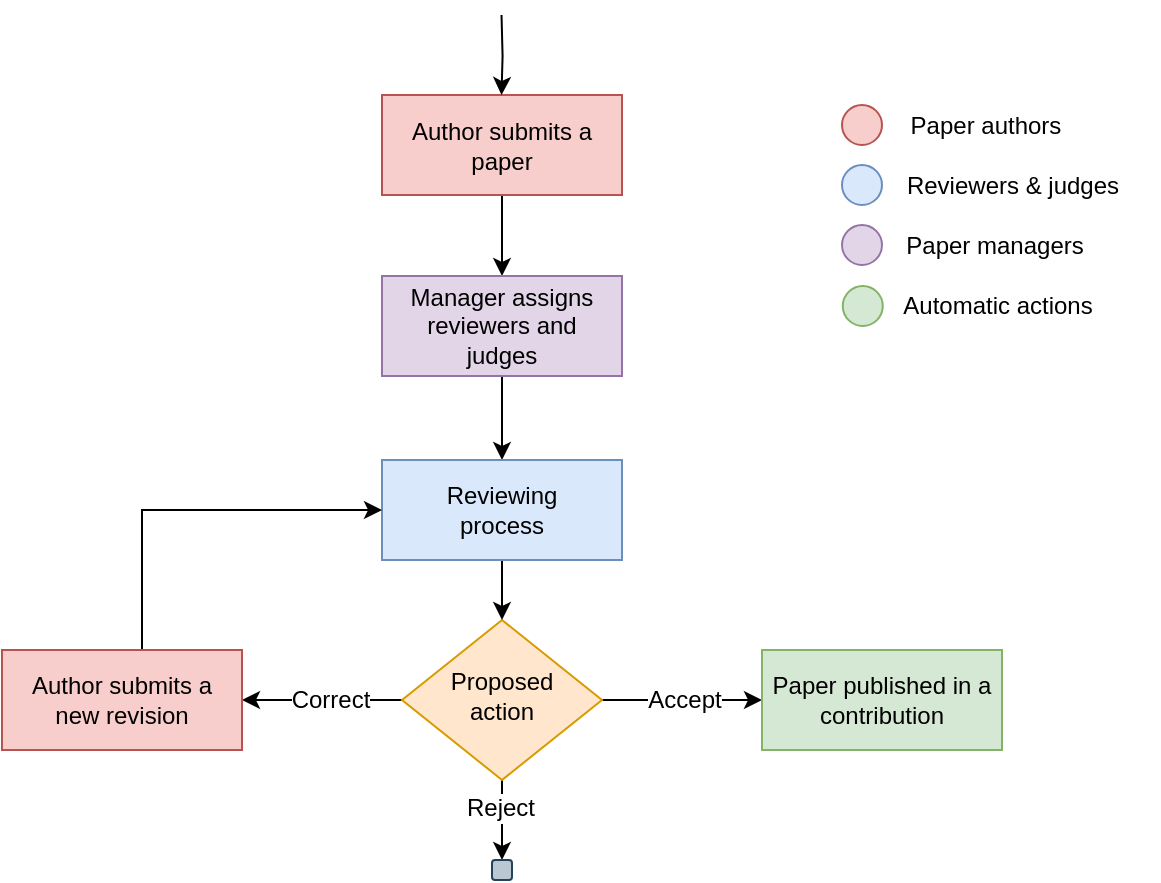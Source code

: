 <mxfile version="20.4.0" type="device"><diagram id="C5RBs43oDa-KdzZeNtuy" name="Page-1"><mxGraphModel dx="2545" dy="868" grid="1" gridSize="10" guides="1" tooltips="1" connect="1" arrows="1" fold="1" page="1" pageScale="1" pageWidth="827" pageHeight="1169" math="0" shadow="0"><root><mxCell id="WIyWlLk6GJQsqaUBKTNV-0"/><mxCell id="WIyWlLk6GJQsqaUBKTNV-1" parent="WIyWlLk6GJQsqaUBKTNV-0"/><mxCell id="Pfu-_EXQcde55jDlj1fd-7" style="edgeStyle=orthogonalEdgeStyle;rounded=0;orthogonalLoop=1;jettySize=auto;html=1;" parent="WIyWlLk6GJQsqaUBKTNV-1" source="WIyWlLk6GJQsqaUBKTNV-6" edge="1"><mxGeometry relative="1" as="geometry"><mxPoint x="220" y="430" as="targetPoint"/></mxGeometry></mxCell><mxCell id="Pfu-_EXQcde55jDlj1fd-8" value="Reject" style="edgeLabel;html=1;align=center;verticalAlign=middle;resizable=0;points=[];fontSize=12;" parent="Pfu-_EXQcde55jDlj1fd-7" vertex="1" connectable="0"><mxGeometry x="-0.302" y="-1" relative="1" as="geometry"><mxPoint as="offset"/></mxGeometry></mxCell><mxCell id="Pfu-_EXQcde55jDlj1fd-12" style="edgeStyle=orthogonalEdgeStyle;rounded=0;orthogonalLoop=1;jettySize=auto;html=1;entryX=0;entryY=0.5;entryDx=0;entryDy=0;" parent="WIyWlLk6GJQsqaUBKTNV-1" source="WIyWlLk6GJQsqaUBKTNV-6" target="Pfu-_EXQcde55jDlj1fd-16" edge="1"><mxGeometry relative="1" as="geometry"><mxPoint x="320" y="350" as="targetPoint"/></mxGeometry></mxCell><mxCell id="Pfu-_EXQcde55jDlj1fd-17" value="Accept" style="edgeLabel;html=1;align=center;verticalAlign=middle;resizable=0;points=[];fontSize=12;" parent="Pfu-_EXQcde55jDlj1fd-12" vertex="1" connectable="0"><mxGeometry x="-0.242" y="2" relative="1" as="geometry"><mxPoint x="10" y="2" as="offset"/></mxGeometry></mxCell><mxCell id="Pfu-_EXQcde55jDlj1fd-23" style="edgeStyle=orthogonalEdgeStyle;rounded=0;orthogonalLoop=1;jettySize=auto;html=1;entryX=1;entryY=0.5;entryDx=0;entryDy=0;" parent="WIyWlLk6GJQsqaUBKTNV-1" source="WIyWlLk6GJQsqaUBKTNV-6" target="Pfu-_EXQcde55jDlj1fd-22" edge="1"><mxGeometry relative="1" as="geometry"/></mxCell><mxCell id="Pfu-_EXQcde55jDlj1fd-26" value="Correct" style="edgeLabel;html=1;align=center;verticalAlign=middle;resizable=0;points=[];fontSize=12;" parent="Pfu-_EXQcde55jDlj1fd-23" vertex="1" connectable="0"><mxGeometry x="0.25" y="-1" relative="1" as="geometry"><mxPoint x="14" y="1" as="offset"/></mxGeometry></mxCell><mxCell id="WIyWlLk6GJQsqaUBKTNV-6" value="&lt;div&gt;Proposed&lt;/div&gt;&lt;div&gt;action&lt;/div&gt;" style="rhombus;whiteSpace=wrap;html=1;shadow=0;fontFamily=Helvetica;fontSize=12;align=center;strokeWidth=1;spacing=6;spacingTop=-4;fillColor=#ffe6cc;strokeColor=#d79b00;" parent="WIyWlLk6GJQsqaUBKTNV-1" vertex="1"><mxGeometry x="170" y="310" width="100" height="80" as="geometry"/></mxCell><mxCell id="Pfu-_EXQcde55jDlj1fd-4" style="edgeStyle=orthogonalEdgeStyle;rounded=0;orthogonalLoop=1;jettySize=auto;html=1;entryX=0.5;entryY=0;entryDx=0;entryDy=0;" parent="WIyWlLk6GJQsqaUBKTNV-1" edge="1"><mxGeometry relative="1" as="geometry"><mxPoint x="220.0" y="280" as="sourcePoint"/><mxPoint x="220" y="310" as="targetPoint"/></mxGeometry></mxCell><mxCell id="Pfu-_EXQcde55jDlj1fd-9" value="" style="rounded=1;whiteSpace=wrap;html=1;fontSize=12;glass=0;strokeWidth=1;shadow=0;fillColor=#bac8d3;strokeColor=#23445d;" parent="WIyWlLk6GJQsqaUBKTNV-1" vertex="1"><mxGeometry x="215" y="430" width="10" height="10" as="geometry"/></mxCell><mxCell id="Pfu-_EXQcde55jDlj1fd-29" style="edgeStyle=orthogonalEdgeStyle;rounded=0;orthogonalLoop=1;jettySize=auto;html=1;entryX=0.5;entryY=0;entryDx=0;entryDy=0;" parent="WIyWlLk6GJQsqaUBKTNV-1" source="Pfu-_EXQcde55jDlj1fd-13" target="Pfu-_EXQcde55jDlj1fd-14" edge="1"><mxGeometry relative="1" as="geometry"/></mxCell><mxCell id="Pfu-_EXQcde55jDlj1fd-13" value="Author submits a paper" style="rounded=0;whiteSpace=wrap;html=1;fillColor=#f8cecc;strokeColor=#b85450;" parent="WIyWlLk6GJQsqaUBKTNV-1" vertex="1"><mxGeometry x="160" y="47.5" width="120" height="50" as="geometry"/></mxCell><mxCell id="cVVat2YeT7lXWQhh1gP8-7" style="edgeStyle=orthogonalEdgeStyle;rounded=0;orthogonalLoop=1;jettySize=auto;html=1;entryX=0.5;entryY=0;entryDx=0;entryDy=0;fontSize=12;" edge="1" parent="WIyWlLk6GJQsqaUBKTNV-1" source="Pfu-_EXQcde55jDlj1fd-14" target="Pfu-_EXQcde55jDlj1fd-15"><mxGeometry relative="1" as="geometry"/></mxCell><mxCell id="Pfu-_EXQcde55jDlj1fd-14" value="Manager assigns reviewers and judges" style="rounded=0;whiteSpace=wrap;html=1;fillColor=#e1d5e7;strokeColor=#9673a6;spacing=10;spacingTop=0;" parent="WIyWlLk6GJQsqaUBKTNV-1" vertex="1"><mxGeometry x="160" y="138" width="120" height="50" as="geometry"/></mxCell><mxCell id="Pfu-_EXQcde55jDlj1fd-15" value="Reviewing process" style="rounded=0;whiteSpace=wrap;html=1;fillColor=#dae8fc;strokeColor=#6c8ebf;spacing=12;" parent="WIyWlLk6GJQsqaUBKTNV-1" vertex="1"><mxGeometry x="160" y="230" width="120" height="50" as="geometry"/></mxCell><mxCell id="Pfu-_EXQcde55jDlj1fd-16" value="Paper published in a contribution" style="rounded=0;whiteSpace=wrap;html=1;fillColor=#d5e8d4;strokeColor=#82b366;spacingRight=4;spacingLeft=4;" parent="WIyWlLk6GJQsqaUBKTNV-1" vertex="1"><mxGeometry x="350" y="325" width="120" height="50" as="geometry"/></mxCell><mxCell id="Pfu-_EXQcde55jDlj1fd-28" style="edgeStyle=orthogonalEdgeStyle;rounded=0;orthogonalLoop=1;jettySize=auto;html=1;entryX=0;entryY=0.5;entryDx=0;entryDy=0;" parent="WIyWlLk6GJQsqaUBKTNV-1" source="Pfu-_EXQcde55jDlj1fd-22" target="Pfu-_EXQcde55jDlj1fd-15" edge="1"><mxGeometry relative="1" as="geometry"><Array as="points"><mxPoint x="40" y="255"/></Array></mxGeometry></mxCell><mxCell id="Pfu-_EXQcde55jDlj1fd-22" value="Author submits a new revision" style="rounded=0;whiteSpace=wrap;html=1;fillColor=#f8cecc;strokeColor=#b85450;spacingLeft=4;spacingRight=4;" parent="WIyWlLk6GJQsqaUBKTNV-1" vertex="1"><mxGeometry x="-30" y="325" width="120" height="50" as="geometry"/></mxCell><mxCell id="cVVat2YeT7lXWQhh1gP8-0" value="" style="ellipse;whiteSpace=wrap;html=1;aspect=fixed;fontSize=17;fillColor=#e1d5e7;strokeColor=#9673a6;" vertex="1" parent="WIyWlLk6GJQsqaUBKTNV-1"><mxGeometry x="390" y="112.5" width="20" height="20" as="geometry"/></mxCell><mxCell id="cVVat2YeT7lXWQhh1gP8-1" value="Paper managers" style="text;html=1;strokeColor=none;fillColor=none;align=center;verticalAlign=middle;whiteSpace=wrap;rounded=0;fontSize=12;" vertex="1" parent="WIyWlLk6GJQsqaUBKTNV-1"><mxGeometry x="402.75" y="107.5" width="127.25" height="30" as="geometry"/></mxCell><mxCell id="cVVat2YeT7lXWQhh1gP8-2" value="" style="ellipse;whiteSpace=wrap;html=1;aspect=fixed;fontSize=17;fillColor=#dae8fc;strokeColor=#6c8ebf;" vertex="1" parent="WIyWlLk6GJQsqaUBKTNV-1"><mxGeometry x="390" y="82.5" width="20" height="20" as="geometry"/></mxCell><mxCell id="cVVat2YeT7lXWQhh1gP8-3" value="Reviewers &amp;amp; judges" style="text;html=1;strokeColor=none;fillColor=none;align=center;verticalAlign=middle;whiteSpace=wrap;rounded=0;fontSize=12;" vertex="1" parent="WIyWlLk6GJQsqaUBKTNV-1"><mxGeometry x="403.25" y="77.5" width="145" height="30" as="geometry"/></mxCell><mxCell id="cVVat2YeT7lXWQhh1gP8-4" value="" style="ellipse;whiteSpace=wrap;html=1;aspect=fixed;fontSize=17;fillColor=#f8cecc;strokeColor=#b85450;" vertex="1" parent="WIyWlLk6GJQsqaUBKTNV-1"><mxGeometry x="390" y="52.5" width="20" height="20" as="geometry"/></mxCell><mxCell id="cVVat2YeT7lXWQhh1gP8-5" value="Paper authors" style="text;html=1;strokeColor=none;fillColor=none;align=center;verticalAlign=middle;whiteSpace=wrap;rounded=0;fontSize=12;" vertex="1" parent="WIyWlLk6GJQsqaUBKTNV-1"><mxGeometry x="409" y="47.5" width="105.5" height="30" as="geometry"/></mxCell><mxCell id="cVVat2YeT7lXWQhh1gP8-6" style="edgeStyle=orthogonalEdgeStyle;rounded=0;orthogonalLoop=1;jettySize=auto;html=1;entryX=0.5;entryY=0;entryDx=0;entryDy=0;" edge="1" parent="WIyWlLk6GJQsqaUBKTNV-1"><mxGeometry relative="1" as="geometry"><mxPoint x="219.76" y="7.5" as="sourcePoint"/><mxPoint x="219.76" y="47.5" as="targetPoint"/></mxGeometry></mxCell><mxCell id="cVVat2YeT7lXWQhh1gP8-8" value="" style="ellipse;whiteSpace=wrap;html=1;aspect=fixed;fontSize=17;fillColor=#d5e8d4;strokeColor=#82b366;" vertex="1" parent="WIyWlLk6GJQsqaUBKTNV-1"><mxGeometry x="390.38" y="143" width="20" height="20" as="geometry"/></mxCell><mxCell id="cVVat2YeT7lXWQhh1gP8-9" value="Automatic actions" style="text;html=1;strokeColor=none;fillColor=none;align=center;verticalAlign=middle;whiteSpace=wrap;rounded=0;fontSize=12;" vertex="1" parent="WIyWlLk6GJQsqaUBKTNV-1"><mxGeometry x="403.13" y="138" width="130" height="30" as="geometry"/></mxCell></root></mxGraphModel></diagram></mxfile>